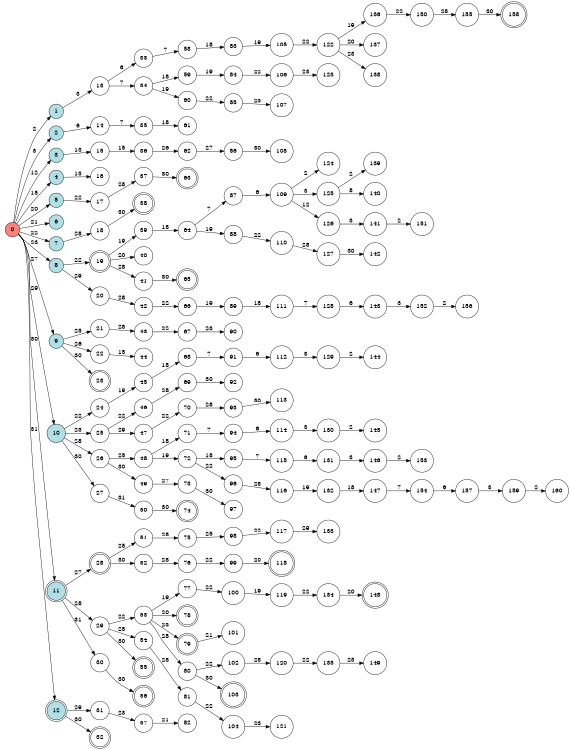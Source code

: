 digraph APTA {
__start0 [label="" shape="none"];

rankdir=LR;
size="8,5";

s0 [style="filled", color="black", fillcolor="#ff817b" shape="circle", label="0"];
s1 [style="filled", color="black", fillcolor="powderblue" shape="circle", label="1"];
s2 [style="filled", color="black", fillcolor="powderblue" shape="circle", label="2"];
s3 [style="filled", color="black", fillcolor="powderblue" shape="circle", label="3"];
s4 [style="filled", color="black", fillcolor="powderblue" shape="circle", label="4"];
s5 [style="filled", color="black", fillcolor="powderblue" shape="circle", label="5"];
s6 [style="filled", color="black", fillcolor="powderblue" shape="circle", label="6"];
s7 [style="filled", color="black", fillcolor="powderblue" shape="circle", label="7"];
s8 [style="filled", color="black", fillcolor="powderblue" shape="circle", label="8"];
s9 [style="filled", color="black", fillcolor="powderblue" shape="circle", label="9"];
s10 [style="filled", color="black", fillcolor="powderblue" shape="circle", label="10"];
s11 [style="rounded,filled", color="black", fillcolor="powderblue" shape="doublecircle", label="11"];
s12 [style="rounded,filled", color="black", fillcolor="powderblue" shape="doublecircle", label="12"];
s13 [style="filled", color="black", fillcolor="white" shape="circle", label="13"];
s14 [style="filled", color="black", fillcolor="white" shape="circle", label="14"];
s15 [style="filled", color="black", fillcolor="white" shape="circle", label="15"];
s16 [style="filled", color="black", fillcolor="white" shape="circle", label="16"];
s17 [style="filled", color="black", fillcolor="white" shape="circle", label="17"];
s18 [style="filled", color="black", fillcolor="white" shape="circle", label="18"];
s19 [style="rounded,filled", color="black", fillcolor="white" shape="doublecircle", label="19"];
s20 [style="filled", color="black", fillcolor="white" shape="circle", label="20"];
s21 [style="filled", color="black", fillcolor="white" shape="circle", label="21"];
s22 [style="filled", color="black", fillcolor="white" shape="circle", label="22"];
s23 [style="rounded,filled", color="black", fillcolor="white" shape="doublecircle", label="23"];
s24 [style="filled", color="black", fillcolor="white" shape="circle", label="24"];
s25 [style="filled", color="black", fillcolor="white" shape="circle", label="25"];
s26 [style="filled", color="black", fillcolor="white" shape="circle", label="26"];
s27 [style="filled", color="black", fillcolor="white" shape="circle", label="27"];
s28 [style="rounded,filled", color="black", fillcolor="white" shape="doublecircle", label="28"];
s29 [style="filled", color="black", fillcolor="white" shape="circle", label="29"];
s30 [style="filled", color="black", fillcolor="white" shape="circle", label="30"];
s31 [style="filled", color="black", fillcolor="white" shape="circle", label="31"];
s32 [style="rounded,filled", color="black", fillcolor="white" shape="doublecircle", label="32"];
s33 [style="filled", color="black", fillcolor="white" shape="circle", label="33"];
s34 [style="filled", color="black", fillcolor="white" shape="circle", label="34"];
s35 [style="filled", color="black", fillcolor="white" shape="circle", label="35"];
s36 [style="filled", color="black", fillcolor="white" shape="circle", label="36"];
s37 [style="filled", color="black", fillcolor="white" shape="circle", label="37"];
s38 [style="rounded,filled", color="black", fillcolor="white" shape="doublecircle", label="38"];
s39 [style="filled", color="black", fillcolor="white" shape="circle", label="39"];
s40 [style="filled", color="black", fillcolor="white" shape="circle", label="40"];
s41 [style="filled", color="black", fillcolor="white" shape="circle", label="41"];
s42 [style="filled", color="black", fillcolor="white" shape="circle", label="42"];
s43 [style="filled", color="black", fillcolor="white" shape="circle", label="43"];
s44 [style="filled", color="black", fillcolor="white" shape="circle", label="44"];
s45 [style="filled", color="black", fillcolor="white" shape="circle", label="45"];
s46 [style="filled", color="black", fillcolor="white" shape="circle", label="46"];
s47 [style="filled", color="black", fillcolor="white" shape="circle", label="47"];
s48 [style="filled", color="black", fillcolor="white" shape="circle", label="48"];
s49 [style="filled", color="black", fillcolor="white" shape="circle", label="49"];
s50 [style="filled", color="black", fillcolor="white" shape="circle", label="50"];
s51 [style="filled", color="black", fillcolor="white" shape="circle", label="51"];
s52 [style="filled", color="black", fillcolor="white" shape="circle", label="52"];
s53 [style="filled", color="black", fillcolor="white" shape="circle", label="53"];
s54 [style="filled", color="black", fillcolor="white" shape="circle", label="54"];
s55 [style="rounded,filled", color="black", fillcolor="white" shape="doublecircle", label="55"];
s56 [style="rounded,filled", color="black", fillcolor="white" shape="doublecircle", label="56"];
s57 [style="filled", color="black", fillcolor="white" shape="circle", label="57"];
s58 [style="filled", color="black", fillcolor="white" shape="circle", label="58"];
s59 [style="filled", color="black", fillcolor="white" shape="circle", label="59"];
s60 [style="filled", color="black", fillcolor="white" shape="circle", label="60"];
s61 [style="filled", color="black", fillcolor="white" shape="circle", label="61"];
s62 [style="filled", color="black", fillcolor="white" shape="circle", label="62"];
s63 [style="rounded,filled", color="black", fillcolor="white" shape="doublecircle", label="63"];
s64 [style="filled", color="black", fillcolor="white" shape="circle", label="64"];
s65 [style="rounded,filled", color="black", fillcolor="white" shape="doublecircle", label="65"];
s66 [style="filled", color="black", fillcolor="white" shape="circle", label="66"];
s67 [style="filled", color="black", fillcolor="white" shape="circle", label="67"];
s68 [style="filled", color="black", fillcolor="white" shape="circle", label="68"];
s69 [style="filled", color="black", fillcolor="white" shape="circle", label="69"];
s70 [style="filled", color="black", fillcolor="white" shape="circle", label="70"];
s71 [style="filled", color="black", fillcolor="white" shape="circle", label="71"];
s72 [style="filled", color="black", fillcolor="white" shape="circle", label="72"];
s73 [style="filled", color="black", fillcolor="white" shape="circle", label="73"];
s74 [style="rounded,filled", color="black", fillcolor="white" shape="doublecircle", label="74"];
s75 [style="filled", color="black", fillcolor="white" shape="circle", label="75"];
s76 [style="filled", color="black", fillcolor="white" shape="circle", label="76"];
s77 [style="filled", color="black", fillcolor="white" shape="circle", label="77"];
s78 [style="rounded,filled", color="black", fillcolor="white" shape="doublecircle", label="78"];
s79 [style="rounded,filled", color="black", fillcolor="white" shape="doublecircle", label="79"];
s80 [style="filled", color="black", fillcolor="white" shape="circle", label="80"];
s81 [style="filled", color="black", fillcolor="white" shape="circle", label="81"];
s82 [style="filled", color="black", fillcolor="white" shape="circle", label="82"];
s83 [style="filled", color="black", fillcolor="white" shape="circle", label="83"];
s84 [style="filled", color="black", fillcolor="white" shape="circle", label="84"];
s85 [style="filled", color="black", fillcolor="white" shape="circle", label="85"];
s86 [style="filled", color="black", fillcolor="white" shape="circle", label="86"];
s87 [style="filled", color="black", fillcolor="white" shape="circle", label="87"];
s88 [style="filled", color="black", fillcolor="white" shape="circle", label="88"];
s89 [style="filled", color="black", fillcolor="white" shape="circle", label="89"];
s90 [style="filled", color="black", fillcolor="white" shape="circle", label="90"];
s91 [style="filled", color="black", fillcolor="white" shape="circle", label="91"];
s92 [style="filled", color="black", fillcolor="white" shape="circle", label="92"];
s93 [style="filled", color="black", fillcolor="white" shape="circle", label="93"];
s94 [style="filled", color="black", fillcolor="white" shape="circle", label="94"];
s95 [style="filled", color="black", fillcolor="white" shape="circle", label="95"];
s96 [style="filled", color="black", fillcolor="white" shape="circle", label="96"];
s97 [style="filled", color="black", fillcolor="white" shape="circle", label="97"];
s98 [style="filled", color="black", fillcolor="white" shape="circle", label="98"];
s99 [style="filled", color="black", fillcolor="white" shape="circle", label="99"];
s100 [style="filled", color="black", fillcolor="white" shape="circle", label="100"];
s101 [style="filled", color="black", fillcolor="white" shape="circle", label="101"];
s102 [style="filled", color="black", fillcolor="white" shape="circle", label="102"];
s103 [style="rounded,filled", color="black", fillcolor="white" shape="doublecircle", label="103"];
s104 [style="filled", color="black", fillcolor="white" shape="circle", label="104"];
s105 [style="filled", color="black", fillcolor="white" shape="circle", label="105"];
s106 [style="filled", color="black", fillcolor="white" shape="circle", label="106"];
s107 [style="filled", color="black", fillcolor="white" shape="circle", label="107"];
s108 [style="filled", color="black", fillcolor="white" shape="circle", label="108"];
s109 [style="filled", color="black", fillcolor="white" shape="circle", label="109"];
s110 [style="filled", color="black", fillcolor="white" shape="circle", label="110"];
s111 [style="filled", color="black", fillcolor="white" shape="circle", label="111"];
s112 [style="filled", color="black", fillcolor="white" shape="circle", label="112"];
s113 [style="filled", color="black", fillcolor="white" shape="circle", label="113"];
s114 [style="filled", color="black", fillcolor="white" shape="circle", label="114"];
s115 [style="filled", color="black", fillcolor="white" shape="circle", label="115"];
s116 [style="filled", color="black", fillcolor="white" shape="circle", label="116"];
s117 [style="filled", color="black", fillcolor="white" shape="circle", label="117"];
s118 [style="rounded,filled", color="black", fillcolor="white" shape="doublecircle", label="118"];
s119 [style="filled", color="black", fillcolor="white" shape="circle", label="119"];
s120 [style="filled", color="black", fillcolor="white" shape="circle", label="120"];
s121 [style="filled", color="black", fillcolor="white" shape="circle", label="121"];
s122 [style="filled", color="black", fillcolor="white" shape="circle", label="122"];
s123 [style="filled", color="black", fillcolor="white" shape="circle", label="123"];
s124 [style="filled", color="black", fillcolor="white" shape="circle", label="124"];
s125 [style="filled", color="black", fillcolor="white" shape="circle", label="125"];
s126 [style="filled", color="black", fillcolor="white" shape="circle", label="126"];
s127 [style="filled", color="black", fillcolor="white" shape="circle", label="127"];
s128 [style="filled", color="black", fillcolor="white" shape="circle", label="128"];
s129 [style="filled", color="black", fillcolor="white" shape="circle", label="129"];
s130 [style="filled", color="black", fillcolor="white" shape="circle", label="130"];
s131 [style="filled", color="black", fillcolor="white" shape="circle", label="131"];
s132 [style="filled", color="black", fillcolor="white" shape="circle", label="132"];
s133 [style="filled", color="black", fillcolor="white" shape="circle", label="133"];
s134 [style="filled", color="black", fillcolor="white" shape="circle", label="134"];
s135 [style="filled", color="black", fillcolor="white" shape="circle", label="135"];
s136 [style="filled", color="black", fillcolor="white" shape="circle", label="136"];
s137 [style="filled", color="black", fillcolor="white" shape="circle", label="137"];
s138 [style="filled", color="black", fillcolor="white" shape="circle", label="138"];
s139 [style="filled", color="black", fillcolor="white" shape="circle", label="139"];
s140 [style="filled", color="black", fillcolor="white" shape="circle", label="140"];
s141 [style="filled", color="black", fillcolor="white" shape="circle", label="141"];
s142 [style="filled", color="black", fillcolor="white" shape="circle", label="142"];
s143 [style="filled", color="black", fillcolor="white" shape="circle", label="143"];
s144 [style="filled", color="black", fillcolor="white" shape="circle", label="144"];
s145 [style="filled", color="black", fillcolor="white" shape="circle", label="145"];
s146 [style="filled", color="black", fillcolor="white" shape="circle", label="146"];
s147 [style="filled", color="black", fillcolor="white" shape="circle", label="147"];
s148 [style="rounded,filled", color="black", fillcolor="white" shape="doublecircle", label="148"];
s149 [style="filled", color="black", fillcolor="white" shape="circle", label="149"];
s150 [style="filled", color="black", fillcolor="white" shape="circle", label="150"];
s151 [style="filled", color="black", fillcolor="white" shape="circle", label="151"];
s152 [style="filled", color="black", fillcolor="white" shape="circle", label="152"];
s153 [style="filled", color="black", fillcolor="white" shape="circle", label="153"];
s154 [style="filled", color="black", fillcolor="white" shape="circle", label="154"];
s155 [style="filled", color="black", fillcolor="white" shape="circle", label="155"];
s156 [style="filled", color="black", fillcolor="white" shape="circle", label="156"];
s157 [style="filled", color="black", fillcolor="white" shape="circle", label="157"];
s158 [style="rounded,filled", color="black", fillcolor="white" shape="doublecircle", label="158"];
s159 [style="filled", color="black", fillcolor="white" shape="circle", label="159"];
s160 [style="filled", color="black", fillcolor="white" shape="circle", label="160"];
s0 -> s1 [label="2"];
s0 -> s2 [label="3"];
s0 -> s3 [label="12"];
s0 -> s4 [label="15"];
s0 -> s5 [label="20"];
s0 -> s6 [label="21"];
s0 -> s7 [label="22"];
s0 -> s8 [label="23"];
s0 -> s9 [label="27"];
s0 -> s10 [label="29"];
s0 -> s11 [label="30"];
s0 -> s12 [label="31"];
s1 -> s13 [label="3"];
s2 -> s14 [label="6"];
s3 -> s15 [label="13"];
s4 -> s16 [label="13"];
s5 -> s17 [label="22"];
s7 -> s18 [label="28"];
s8 -> s19 [label="22"];
s8 -> s20 [label="29"];
s9 -> s21 [label="25"];
s9 -> s22 [label="26"];
s9 -> s23 [label="30"];
s10 -> s24 [label="22"];
s10 -> s25 [label="23"];
s10 -> s26 [label="28"];
s10 -> s27 [label="30"];
s11 -> s28 [label="27"];
s11 -> s29 [label="28"];
s11 -> s30 [label="31"];
s12 -> s31 [label="29"];
s12 -> s32 [label="30"];
s13 -> s33 [label="6"];
s13 -> s34 [label="7"];
s14 -> s35 [label="7"];
s15 -> s36 [label="15"];
s17 -> s37 [label="28"];
s18 -> s38 [label="30"];
s19 -> s39 [label="19"];
s19 -> s40 [label="20"];
s19 -> s41 [label="28"];
s20 -> s42 [label="28"];
s21 -> s43 [label="28"];
s22 -> s44 [label="15"];
s24 -> s45 [label="19"];
s25 -> s46 [label="22"];
s25 -> s47 [label="29"];
s26 -> s48 [label="25"];
s26 -> s49 [label="30"];
s27 -> s50 [label="31"];
s28 -> s51 [label="25"];
s28 -> s52 [label="30"];
s29 -> s53 [label="22"];
s29 -> s54 [label="25"];
s29 -> s55 [label="30"];
s30 -> s56 [label="30"];
s31 -> s57 [label="23"];
s33 -> s58 [label="7"];
s34 -> s59 [label="18"];
s34 -> s60 [label="19"];
s35 -> s61 [label="18"];
s36 -> s62 [label="26"];
s37 -> s63 [label="30"];
s39 -> s64 [label="18"];
s41 -> s65 [label="30"];
s42 -> s66 [label="22"];
s43 -> s67 [label="22"];
s45 -> s68 [label="18"];
s46 -> s69 [label="28"];
s47 -> s70 [label="22"];
s48 -> s71 [label="18"];
s48 -> s72 [label="19"];
s49 -> s73 [label="27"];
s50 -> s74 [label="30"];
s51 -> s75 [label="28"];
s52 -> s76 [label="28"];
s53 -> s77 [label="19"];
s53 -> s78 [label="20"];
s53 -> s79 [label="23"];
s53 -> s80 [label="28"];
s54 -> s81 [label="28"];
s57 -> s82 [label="21"];
s58 -> s83 [label="18"];
s59 -> s84 [label="19"];
s60 -> s85 [label="22"];
s62 -> s86 [label="27"];
s64 -> s87 [label="7"];
s64 -> s88 [label="19"];
s66 -> s89 [label="19"];
s67 -> s90 [label="23"];
s68 -> s91 [label="7"];
s69 -> s92 [label="30"];
s70 -> s93 [label="28"];
s71 -> s94 [label="7"];
s72 -> s95 [label="18"];
s72 -> s96 [label="22"];
s73 -> s97 [label="30"];
s75 -> s98 [label="25"];
s76 -> s99 [label="22"];
s77 -> s100 [label="22"];
s79 -> s101 [label="21"];
s80 -> s102 [label="22"];
s80 -> s103 [label="30"];
s81 -> s104 [label="22"];
s83 -> s105 [label="19"];
s84 -> s106 [label="22"];
s85 -> s107 [label="23"];
s86 -> s108 [label="30"];
s87 -> s109 [label="6"];
s88 -> s110 [label="22"];
s89 -> s111 [label="18"];
s91 -> s112 [label="6"];
s93 -> s113 [label="30"];
s94 -> s114 [label="6"];
s95 -> s115 [label="7"];
s96 -> s116 [label="28"];
s98 -> s117 [label="22"];
s99 -> s118 [label="20"];
s100 -> s119 [label="19"];
s102 -> s120 [label="28"];
s104 -> s121 [label="23"];
s105 -> s122 [label="22"];
s106 -> s123 [label="23"];
s109 -> s124 [label="2"];
s109 -> s125 [label="3"];
s109 -> s126 [label="12"];
s110 -> s127 [label="28"];
s111 -> s128 [label="7"];
s112 -> s129 [label="3"];
s114 -> s130 [label="3"];
s115 -> s131 [label="6"];
s116 -> s132 [label="19"];
s117 -> s133 [label="29"];
s119 -> s134 [label="22"];
s120 -> s135 [label="22"];
s122 -> s136 [label="19"];
s122 -> s137 [label="20"];
s122 -> s138 [label="23"];
s125 -> s139 [label="2"];
s125 -> s140 [label="8"];
s126 -> s141 [label="3"];
s127 -> s142 [label="30"];
s128 -> s143 [label="6"];
s129 -> s144 [label="2"];
s130 -> s145 [label="2"];
s131 -> s146 [label="3"];
s132 -> s147 [label="18"];
s134 -> s148 [label="20"];
s135 -> s149 [label="23"];
s136 -> s150 [label="22"];
s141 -> s151 [label="2"];
s143 -> s152 [label="3"];
s146 -> s153 [label="2"];
s147 -> s154 [label="7"];
s150 -> s155 [label="28"];
s152 -> s156 [label="2"];
s154 -> s157 [label="6"];
s155 -> s158 [label="30"];
s157 -> s159 [label="3"];
s159 -> s160 [label="2"];

}